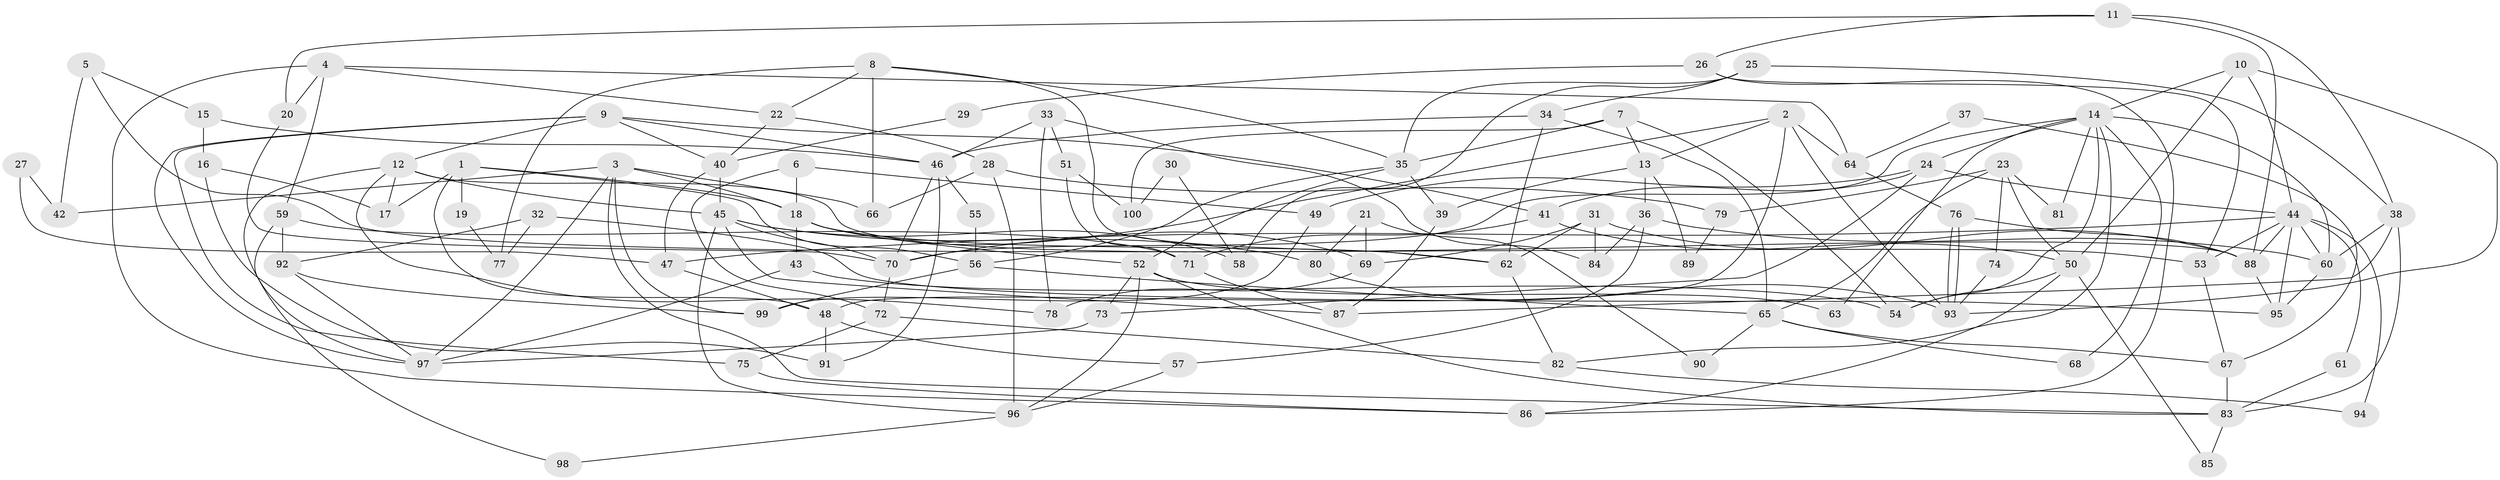 // Generated by graph-tools (version 1.1) at 2025/38/02/21/25 10:38:59]
// undirected, 100 vertices, 200 edges
graph export_dot {
graph [start="1"]
  node [color=gray90,style=filled];
  1;
  2;
  3;
  4;
  5;
  6;
  7;
  8;
  9;
  10;
  11;
  12;
  13;
  14;
  15;
  16;
  17;
  18;
  19;
  20;
  21;
  22;
  23;
  24;
  25;
  26;
  27;
  28;
  29;
  30;
  31;
  32;
  33;
  34;
  35;
  36;
  37;
  38;
  39;
  40;
  41;
  42;
  43;
  44;
  45;
  46;
  47;
  48;
  49;
  50;
  51;
  52;
  53;
  54;
  55;
  56;
  57;
  58;
  59;
  60;
  61;
  62;
  63;
  64;
  65;
  66;
  67;
  68;
  69;
  70;
  71;
  72;
  73;
  74;
  75;
  76;
  77;
  78;
  79;
  80;
  81;
  82;
  83;
  84;
  85;
  86;
  87;
  88;
  89;
  90;
  91;
  92;
  93;
  94;
  95;
  96;
  97;
  98;
  99;
  100;
  1 -- 18;
  1 -- 56;
  1 -- 17;
  1 -- 19;
  1 -- 48;
  2 -- 13;
  2 -- 64;
  2 -- 48;
  2 -- 70;
  2 -- 93;
  3 -- 83;
  3 -- 97;
  3 -- 18;
  3 -- 42;
  3 -- 66;
  3 -- 99;
  4 -- 20;
  4 -- 22;
  4 -- 59;
  4 -- 64;
  4 -- 86;
  5 -- 15;
  5 -- 53;
  5 -- 42;
  6 -- 49;
  6 -- 72;
  6 -- 18;
  7 -- 35;
  7 -- 54;
  7 -- 13;
  7 -- 100;
  8 -- 62;
  8 -- 66;
  8 -- 22;
  8 -- 35;
  8 -- 77;
  9 -- 41;
  9 -- 40;
  9 -- 12;
  9 -- 46;
  9 -- 75;
  9 -- 97;
  10 -- 93;
  10 -- 44;
  10 -- 14;
  10 -- 50;
  11 -- 88;
  11 -- 38;
  11 -- 20;
  11 -- 26;
  12 -- 88;
  12 -- 17;
  12 -- 45;
  12 -- 78;
  12 -- 97;
  13 -- 36;
  13 -- 39;
  13 -- 89;
  14 -- 82;
  14 -- 24;
  14 -- 54;
  14 -- 60;
  14 -- 63;
  14 -- 68;
  14 -- 70;
  14 -- 81;
  15 -- 16;
  15 -- 46;
  16 -- 17;
  16 -- 91;
  18 -- 43;
  18 -- 52;
  18 -- 62;
  18 -- 69;
  19 -- 77;
  20 -- 70;
  21 -- 69;
  21 -- 80;
  21 -- 90;
  22 -- 40;
  22 -- 28;
  23 -- 50;
  23 -- 65;
  23 -- 74;
  23 -- 79;
  23 -- 81;
  24 -- 73;
  24 -- 41;
  24 -- 44;
  24 -- 49;
  25 -- 35;
  25 -- 38;
  25 -- 34;
  25 -- 58;
  26 -- 86;
  26 -- 29;
  26 -- 53;
  27 -- 47;
  27 -- 42;
  28 -- 96;
  28 -- 66;
  28 -- 79;
  29 -- 40;
  30 -- 58;
  30 -- 100;
  31 -- 62;
  31 -- 88;
  31 -- 69;
  31 -- 84;
  32 -- 95;
  32 -- 92;
  32 -- 77;
  33 -- 78;
  33 -- 46;
  33 -- 51;
  33 -- 84;
  34 -- 46;
  34 -- 62;
  34 -- 65;
  35 -- 39;
  35 -- 52;
  35 -- 56;
  36 -- 84;
  36 -- 57;
  36 -- 60;
  37 -- 64;
  37 -- 67;
  38 -- 60;
  38 -- 87;
  38 -- 83;
  39 -- 87;
  40 -- 45;
  40 -- 47;
  41 -- 50;
  41 -- 71;
  43 -- 97;
  43 -- 54;
  44 -- 60;
  44 -- 47;
  44 -- 53;
  44 -- 61;
  44 -- 88;
  44 -- 94;
  44 -- 95;
  45 -- 70;
  45 -- 58;
  45 -- 80;
  45 -- 87;
  45 -- 96;
  46 -- 70;
  46 -- 55;
  46 -- 91;
  47 -- 48;
  48 -- 57;
  48 -- 91;
  49 -- 99;
  50 -- 54;
  50 -- 85;
  50 -- 86;
  51 -- 71;
  51 -- 100;
  52 -- 63;
  52 -- 73;
  52 -- 83;
  52 -- 96;
  53 -- 67;
  55 -- 56;
  56 -- 65;
  56 -- 99;
  57 -- 96;
  59 -- 92;
  59 -- 71;
  59 -- 98;
  60 -- 95;
  61 -- 83;
  62 -- 82;
  64 -- 76;
  65 -- 67;
  65 -- 68;
  65 -- 90;
  67 -- 83;
  69 -- 78;
  70 -- 72;
  71 -- 87;
  72 -- 75;
  72 -- 82;
  73 -- 97;
  74 -- 93;
  75 -- 86;
  76 -- 88;
  76 -- 93;
  76 -- 93;
  79 -- 89;
  80 -- 93;
  82 -- 94;
  83 -- 85;
  88 -- 95;
  92 -- 99;
  92 -- 97;
  96 -- 98;
}
